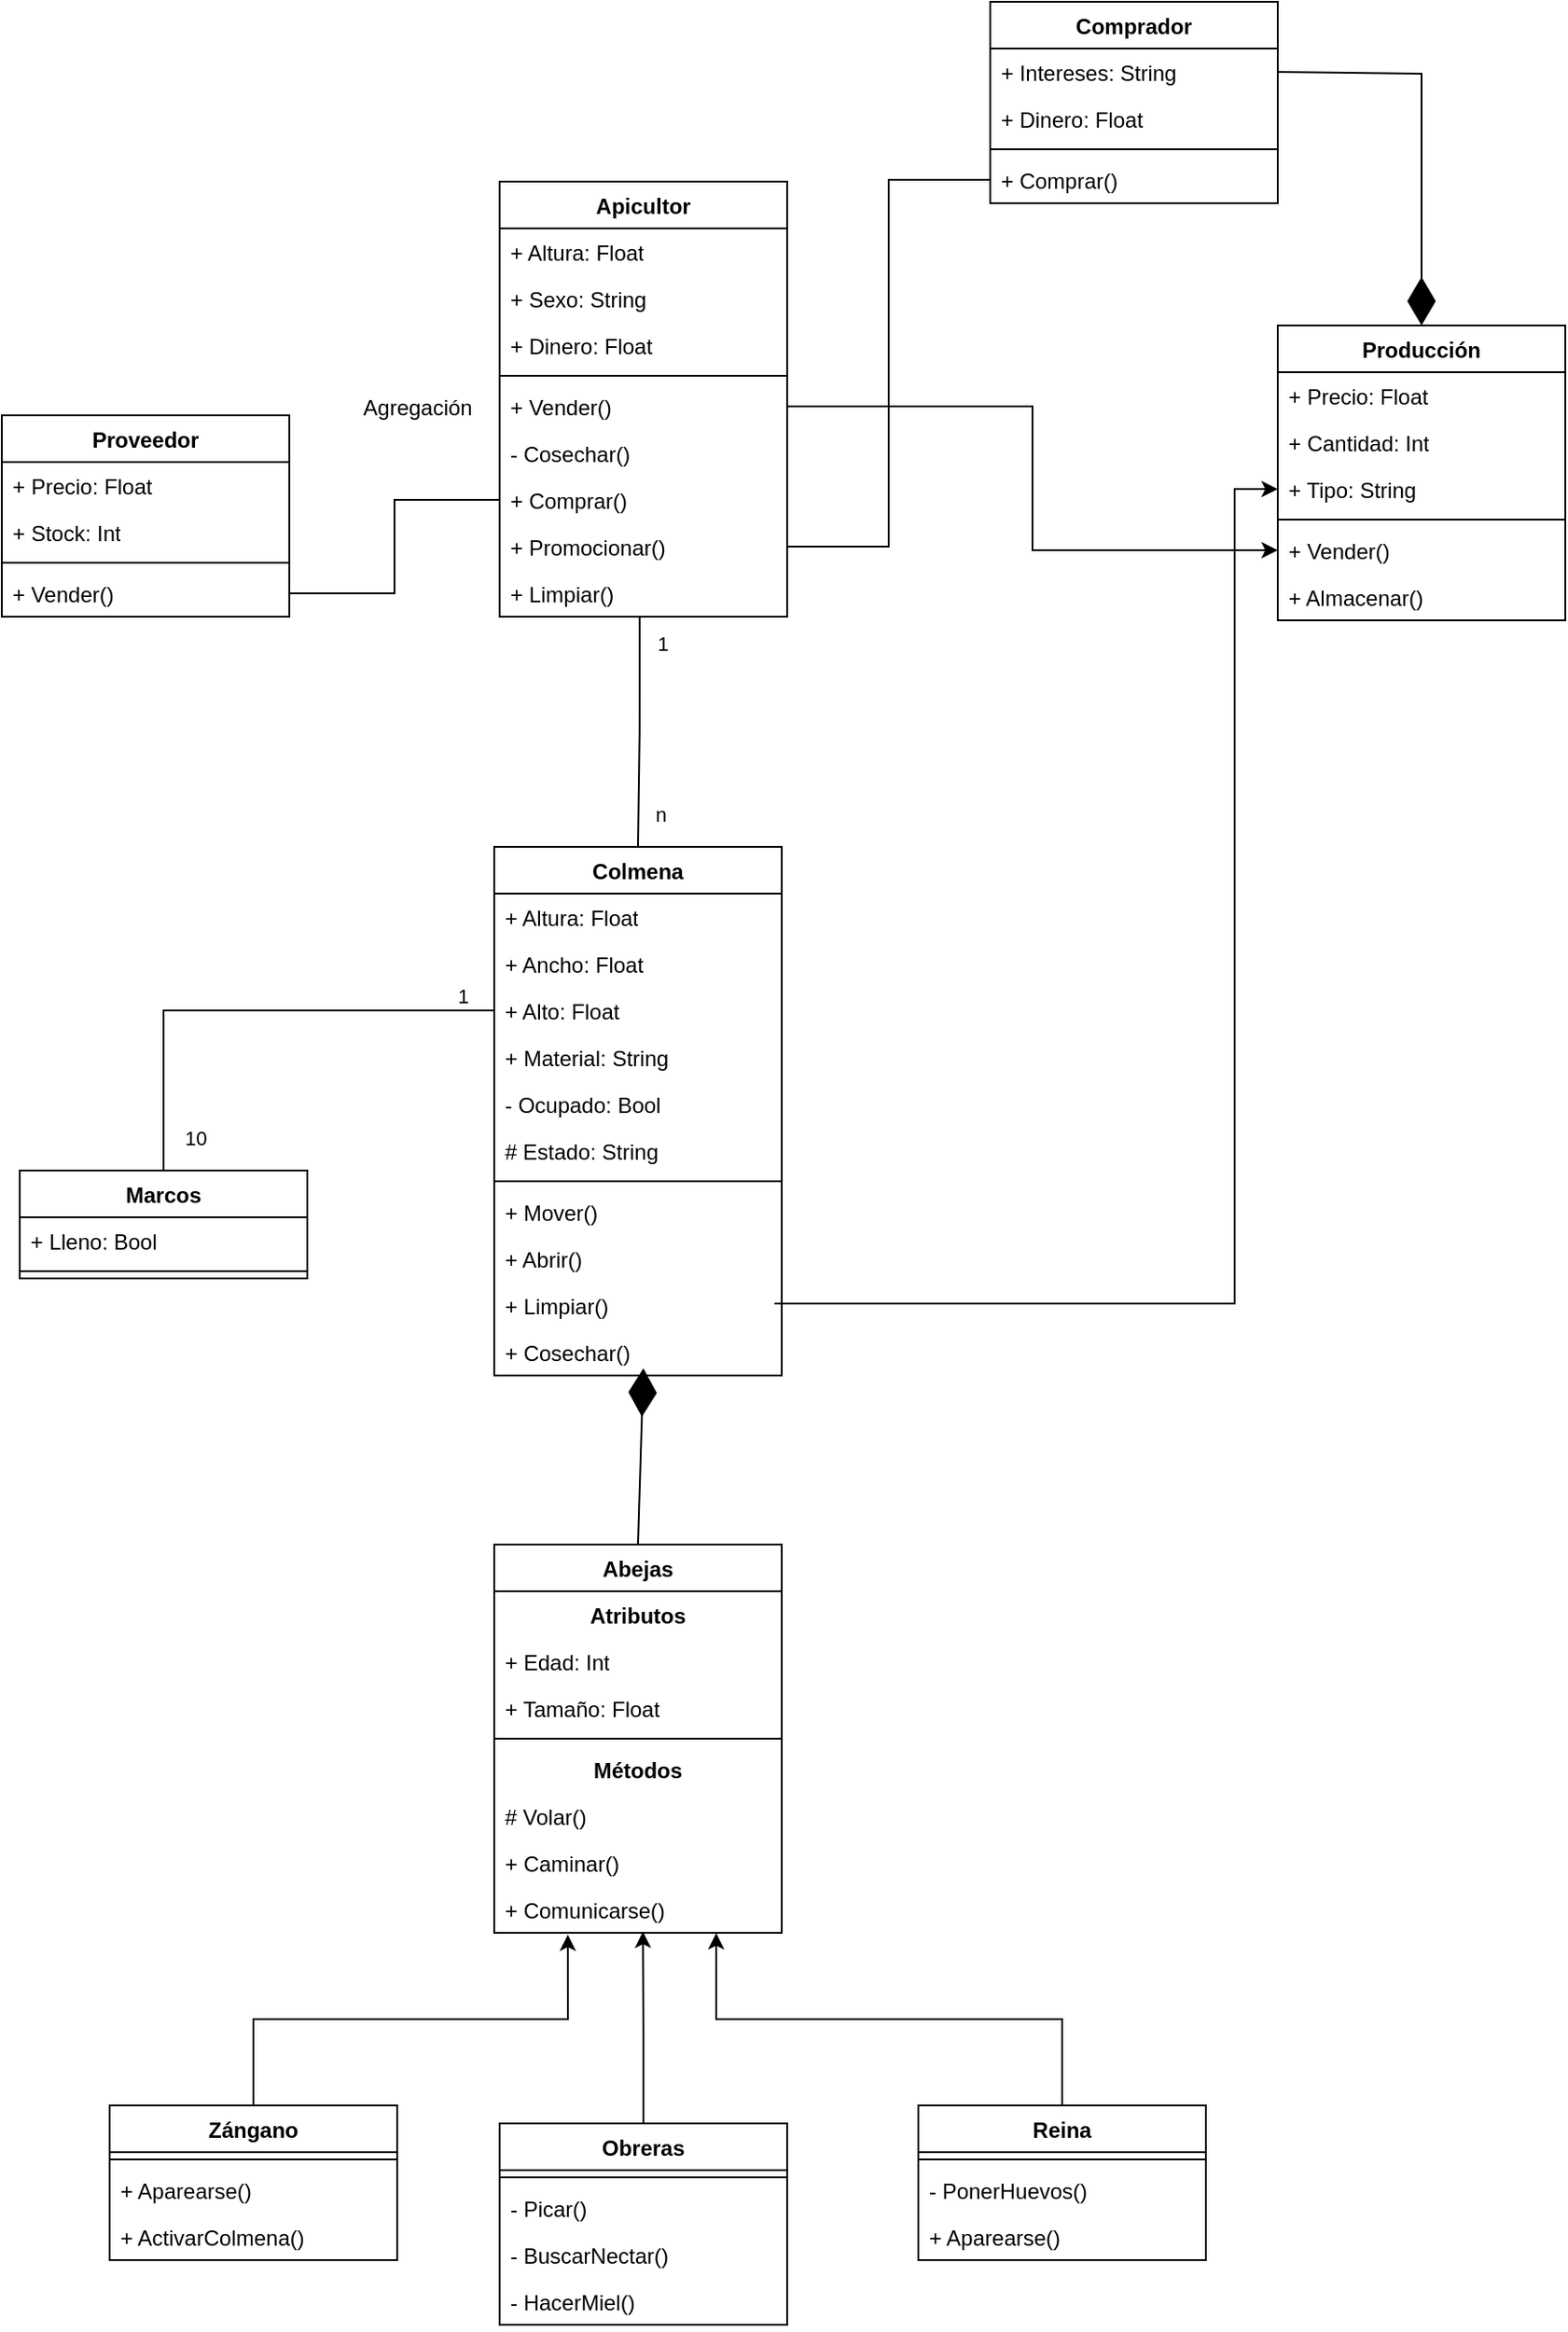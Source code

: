 <mxfile version="26.0.11">
  <diagram name="Página-1" id="S0U7Ry_G8O-12jXjhW5h">
    <mxGraphModel dx="6427" dy="2095" grid="1" gridSize="10" guides="1" tooltips="1" connect="1" arrows="1" fold="1" page="1" pageScale="1" pageWidth="827" pageHeight="1169" math="0" shadow="0">
      <root>
        <mxCell id="0" />
        <mxCell id="1" parent="0" />
        <mxCell id="_4deeQ4oQwO2FGO05VHI-1" value="&lt;div&gt;Abejas&lt;/div&gt;&lt;div&gt;&lt;br/&gt;&lt;/div&gt;" style="swimlane;fontStyle=1;align=center;verticalAlign=top;childLayout=stackLayout;horizontal=1;startSize=26;horizontalStack=0;resizeParent=1;resizeParentMax=0;resizeLast=0;collapsible=1;marginBottom=0;whiteSpace=wrap;html=1;" parent="1" vertex="1">
          <mxGeometry x="-139" y="1368" width="160" height="216" as="geometry" />
        </mxCell>
        <mxCell id="_4deeQ4oQwO2FGO05VHI-13" value="Atributos" style="text;strokeColor=none;fillColor=none;align=center;verticalAlign=top;spacingLeft=4;spacingRight=4;overflow=hidden;rotatable=0;points=[[0,0.5],[1,0.5]];portConstraint=eastwest;whiteSpace=wrap;html=1;fontStyle=1" parent="_4deeQ4oQwO2FGO05VHI-1" vertex="1">
          <mxGeometry y="26" width="160" height="26" as="geometry" />
        </mxCell>
        <mxCell id="_4deeQ4oQwO2FGO05VHI-20" value="+ Edad: Int" style="text;strokeColor=none;fillColor=none;align=left;verticalAlign=top;spacingLeft=4;spacingRight=4;overflow=hidden;rotatable=0;points=[[0,0.5],[1,0.5]];portConstraint=eastwest;whiteSpace=wrap;html=1;" parent="_4deeQ4oQwO2FGO05VHI-1" vertex="1">
          <mxGeometry y="52" width="160" height="26" as="geometry" />
        </mxCell>
        <mxCell id="_4deeQ4oQwO2FGO05VHI-9" value="+ Tamaño: Float" style="text;strokeColor=none;fillColor=none;align=left;verticalAlign=top;spacingLeft=4;spacingRight=4;overflow=hidden;rotatable=0;points=[[0,0.5],[1,0.5]];portConstraint=eastwest;whiteSpace=wrap;html=1;" parent="_4deeQ4oQwO2FGO05VHI-1" vertex="1">
          <mxGeometry y="78" width="160" height="26" as="geometry" />
        </mxCell>
        <mxCell id="_4deeQ4oQwO2FGO05VHI-3" value="" style="line;strokeWidth=1;fillColor=none;align=left;verticalAlign=middle;spacingTop=-1;spacingLeft=3;spacingRight=3;rotatable=0;labelPosition=right;points=[];portConstraint=eastwest;strokeColor=inherit;" parent="_4deeQ4oQwO2FGO05VHI-1" vertex="1">
          <mxGeometry y="104" width="160" height="8" as="geometry" />
        </mxCell>
        <mxCell id="_4deeQ4oQwO2FGO05VHI-14" value="Métodos" style="text;strokeColor=none;fillColor=none;align=center;verticalAlign=top;spacingLeft=4;spacingRight=4;overflow=hidden;rotatable=0;points=[[0,0.5],[1,0.5]];portConstraint=eastwest;whiteSpace=wrap;html=1;fontStyle=1" parent="_4deeQ4oQwO2FGO05VHI-1" vertex="1">
          <mxGeometry y="112" width="160" height="26" as="geometry" />
        </mxCell>
        <mxCell id="_4deeQ4oQwO2FGO05VHI-7" value="# Volar()" style="text;strokeColor=none;fillColor=none;align=left;verticalAlign=top;spacingLeft=4;spacingRight=4;overflow=hidden;rotatable=0;points=[[0,0.5],[1,0.5]];portConstraint=eastwest;whiteSpace=wrap;html=1;" parent="_4deeQ4oQwO2FGO05VHI-1" vertex="1">
          <mxGeometry y="138" width="160" height="26" as="geometry" />
        </mxCell>
        <mxCell id="_4deeQ4oQwO2FGO05VHI-4" value="+ Caminar()" style="text;strokeColor=none;fillColor=none;align=left;verticalAlign=top;spacingLeft=4;spacingRight=4;overflow=hidden;rotatable=0;points=[[0,0.5],[1,0.5]];portConstraint=eastwest;whiteSpace=wrap;html=1;" parent="_4deeQ4oQwO2FGO05VHI-1" vertex="1">
          <mxGeometry y="164" width="160" height="26" as="geometry" />
        </mxCell>
        <mxCell id="_4deeQ4oQwO2FGO05VHI-11" value="+ Comunicarse()" style="text;strokeColor=none;fillColor=none;align=left;verticalAlign=top;spacingLeft=4;spacingRight=4;overflow=hidden;rotatable=0;points=[[0,0.5],[1,0.5]];portConstraint=eastwest;whiteSpace=wrap;html=1;" parent="_4deeQ4oQwO2FGO05VHI-1" vertex="1">
          <mxGeometry y="190" width="160" height="26" as="geometry" />
        </mxCell>
        <mxCell id="_4deeQ4oQwO2FGO05VHI-25" value="Obreras" style="swimlane;fontStyle=1;align=center;verticalAlign=top;childLayout=stackLayout;horizontal=1;startSize=26;horizontalStack=0;resizeParent=1;resizeParentMax=0;resizeLast=0;collapsible=1;marginBottom=0;whiteSpace=wrap;html=1;" parent="1" vertex="1">
          <mxGeometry x="-136" y="1690" width="160" height="112" as="geometry" />
        </mxCell>
        <mxCell id="_4deeQ4oQwO2FGO05VHI-27" value="" style="line;strokeWidth=1;fillColor=none;align=left;verticalAlign=middle;spacingTop=-1;spacingLeft=3;spacingRight=3;rotatable=0;labelPosition=right;points=[];portConstraint=eastwest;strokeColor=inherit;" parent="_4deeQ4oQwO2FGO05VHI-25" vertex="1">
          <mxGeometry y="26" width="160" height="8" as="geometry" />
        </mxCell>
        <mxCell id="_4deeQ4oQwO2FGO05VHI-29" value="&lt;div&gt;- Picar()&lt;/div&gt;" style="text;strokeColor=none;fillColor=none;align=left;verticalAlign=top;spacingLeft=4;spacingRight=4;overflow=hidden;rotatable=0;points=[[0,0.5],[1,0.5]];portConstraint=eastwest;whiteSpace=wrap;html=1;" parent="_4deeQ4oQwO2FGO05VHI-25" vertex="1">
          <mxGeometry y="34" width="160" height="26" as="geometry" />
        </mxCell>
        <mxCell id="_4deeQ4oQwO2FGO05VHI-30" value="- BuscarNectar()&lt;span style=&quot;white-space: pre;&quot;&gt;&#x9;&lt;/span&gt;" style="text;strokeColor=none;fillColor=none;align=left;verticalAlign=top;spacingLeft=4;spacingRight=4;overflow=hidden;rotatable=0;points=[[0,0.5],[1,0.5]];portConstraint=eastwest;whiteSpace=wrap;html=1;" parent="_4deeQ4oQwO2FGO05VHI-25" vertex="1">
          <mxGeometry y="60" width="160" height="26" as="geometry" />
        </mxCell>
        <mxCell id="_4deeQ4oQwO2FGO05VHI-31" value="- HacerMiel()" style="text;strokeColor=none;fillColor=none;align=left;verticalAlign=top;spacingLeft=4;spacingRight=4;overflow=hidden;rotatable=0;points=[[0,0.5],[1,0.5]];portConstraint=eastwest;whiteSpace=wrap;html=1;" parent="_4deeQ4oQwO2FGO05VHI-25" vertex="1">
          <mxGeometry y="86" width="160" height="26" as="geometry" />
        </mxCell>
        <mxCell id="_4deeQ4oQwO2FGO05VHI-33" value="Zángano" style="swimlane;fontStyle=1;align=center;verticalAlign=top;childLayout=stackLayout;horizontal=1;startSize=26;horizontalStack=0;resizeParent=1;resizeParentMax=0;resizeLast=0;collapsible=1;marginBottom=0;whiteSpace=wrap;html=1;" parent="1" vertex="1">
          <mxGeometry x="-353" y="1680" width="160" height="86" as="geometry" />
        </mxCell>
        <mxCell id="_4deeQ4oQwO2FGO05VHI-35" value="" style="line;strokeWidth=1;fillColor=none;align=left;verticalAlign=middle;spacingTop=-1;spacingLeft=3;spacingRight=3;rotatable=0;labelPosition=right;points=[];portConstraint=eastwest;strokeColor=inherit;" parent="_4deeQ4oQwO2FGO05VHI-33" vertex="1">
          <mxGeometry y="26" width="160" height="8" as="geometry" />
        </mxCell>
        <mxCell id="_4deeQ4oQwO2FGO05VHI-36" value="+ Aparearse()" style="text;strokeColor=none;fillColor=none;align=left;verticalAlign=top;spacingLeft=4;spacingRight=4;overflow=hidden;rotatable=0;points=[[0,0.5],[1,0.5]];portConstraint=eastwest;whiteSpace=wrap;html=1;" parent="_4deeQ4oQwO2FGO05VHI-33" vertex="1">
          <mxGeometry y="34" width="160" height="26" as="geometry" />
        </mxCell>
        <mxCell id="_4deeQ4oQwO2FGO05VHI-123" value="+ ActivarColmena()" style="text;strokeColor=none;fillColor=none;align=left;verticalAlign=top;spacingLeft=4;spacingRight=4;overflow=hidden;rotatable=0;points=[[0,0.5],[1,0.5]];portConstraint=eastwest;whiteSpace=wrap;html=1;" parent="_4deeQ4oQwO2FGO05VHI-33" vertex="1">
          <mxGeometry y="60" width="160" height="26" as="geometry" />
        </mxCell>
        <mxCell id="_4deeQ4oQwO2FGO05VHI-38" value="Reina" style="swimlane;fontStyle=1;align=center;verticalAlign=top;childLayout=stackLayout;horizontal=1;startSize=26;horizontalStack=0;resizeParent=1;resizeParentMax=0;resizeLast=0;collapsible=1;marginBottom=0;whiteSpace=wrap;html=1;" parent="1" vertex="1">
          <mxGeometry x="97" y="1680" width="160" height="86" as="geometry" />
        </mxCell>
        <mxCell id="_4deeQ4oQwO2FGO05VHI-40" value="" style="line;strokeWidth=1;fillColor=none;align=left;verticalAlign=middle;spacingTop=-1;spacingLeft=3;spacingRight=3;rotatable=0;labelPosition=right;points=[];portConstraint=eastwest;strokeColor=inherit;" parent="_4deeQ4oQwO2FGO05VHI-38" vertex="1">
          <mxGeometry y="26" width="160" height="8" as="geometry" />
        </mxCell>
        <mxCell id="_4deeQ4oQwO2FGO05VHI-41" value="- PonerHuevos()" style="text;strokeColor=none;fillColor=none;align=left;verticalAlign=top;spacingLeft=4;spacingRight=4;overflow=hidden;rotatable=0;points=[[0,0.5],[1,0.5]];portConstraint=eastwest;whiteSpace=wrap;html=1;" parent="_4deeQ4oQwO2FGO05VHI-38" vertex="1">
          <mxGeometry y="34" width="160" height="26" as="geometry" />
        </mxCell>
        <mxCell id="_4deeQ4oQwO2FGO05VHI-151" value="+ Aparearse()" style="text;strokeColor=none;fillColor=none;align=left;verticalAlign=top;spacingLeft=4;spacingRight=4;overflow=hidden;rotatable=0;points=[[0,0.5],[1,0.5]];portConstraint=eastwest;whiteSpace=wrap;html=1;" parent="_4deeQ4oQwO2FGO05VHI-38" vertex="1">
          <mxGeometry y="60" width="160" height="26" as="geometry" />
        </mxCell>
        <mxCell id="_4deeQ4oQwO2FGO05VHI-42" style="edgeStyle=orthogonalEdgeStyle;rounded=0;orthogonalLoop=1;jettySize=auto;html=1;entryX=0.256;entryY=1.038;entryDx=0;entryDy=0;entryPerimeter=0;" parent="1" source="_4deeQ4oQwO2FGO05VHI-33" target="_4deeQ4oQwO2FGO05VHI-11" edge="1">
          <mxGeometry relative="1" as="geometry" />
        </mxCell>
        <mxCell id="_4deeQ4oQwO2FGO05VHI-43" style="edgeStyle=orthogonalEdgeStyle;rounded=0;orthogonalLoop=1;jettySize=auto;html=1;entryX=0.517;entryY=0.974;entryDx=0;entryDy=0;entryPerimeter=0;" parent="1" source="_4deeQ4oQwO2FGO05VHI-25" target="_4deeQ4oQwO2FGO05VHI-11" edge="1">
          <mxGeometry relative="1" as="geometry" />
        </mxCell>
        <mxCell id="_4deeQ4oQwO2FGO05VHI-44" style="edgeStyle=orthogonalEdgeStyle;rounded=0;orthogonalLoop=1;jettySize=auto;html=1;entryX=0.772;entryY=1.006;entryDx=0;entryDy=0;entryPerimeter=0;" parent="1" source="_4deeQ4oQwO2FGO05VHI-38" target="_4deeQ4oQwO2FGO05VHI-11" edge="1">
          <mxGeometry relative="1" as="geometry" />
        </mxCell>
        <mxCell id="_4deeQ4oQwO2FGO05VHI-45" value="Colmena" style="swimlane;fontStyle=1;align=center;verticalAlign=top;childLayout=stackLayout;horizontal=1;startSize=26;horizontalStack=0;resizeParent=1;resizeParentMax=0;resizeLast=0;collapsible=1;marginBottom=0;whiteSpace=wrap;html=1;" parent="1" vertex="1">
          <mxGeometry x="-139" y="980" width="160" height="294" as="geometry" />
        </mxCell>
        <mxCell id="_4deeQ4oQwO2FGO05VHI-46" value="+ Altura: Float" style="text;strokeColor=none;fillColor=none;align=left;verticalAlign=top;spacingLeft=4;spacingRight=4;overflow=hidden;rotatable=0;points=[[0,0.5],[1,0.5]];portConstraint=eastwest;whiteSpace=wrap;html=1;" parent="_4deeQ4oQwO2FGO05VHI-45" vertex="1">
          <mxGeometry y="26" width="160" height="26" as="geometry" />
        </mxCell>
        <mxCell id="_4deeQ4oQwO2FGO05VHI-49" value="+ Ancho: Float" style="text;strokeColor=none;fillColor=none;align=left;verticalAlign=top;spacingLeft=4;spacingRight=4;overflow=hidden;rotatable=0;points=[[0,0.5],[1,0.5]];portConstraint=eastwest;whiteSpace=wrap;html=1;" parent="_4deeQ4oQwO2FGO05VHI-45" vertex="1">
          <mxGeometry y="52" width="160" height="26" as="geometry" />
        </mxCell>
        <mxCell id="_4deeQ4oQwO2FGO05VHI-50" value="+ Alto: Float" style="text;strokeColor=none;fillColor=none;align=left;verticalAlign=top;spacingLeft=4;spacingRight=4;overflow=hidden;rotatable=0;points=[[0,0.5],[1,0.5]];portConstraint=eastwest;whiteSpace=wrap;html=1;" parent="_4deeQ4oQwO2FGO05VHI-45" vertex="1">
          <mxGeometry y="78" width="160" height="26" as="geometry" />
        </mxCell>
        <mxCell id="_4deeQ4oQwO2FGO05VHI-51" value="+ Material: String" style="text;strokeColor=none;fillColor=none;align=left;verticalAlign=top;spacingLeft=4;spacingRight=4;overflow=hidden;rotatable=0;points=[[0,0.5],[1,0.5]];portConstraint=eastwest;whiteSpace=wrap;html=1;" parent="_4deeQ4oQwO2FGO05VHI-45" vertex="1">
          <mxGeometry y="104" width="160" height="26" as="geometry" />
        </mxCell>
        <mxCell id="_4deeQ4oQwO2FGO05VHI-139" value="- Ocupado: Bool" style="text;strokeColor=none;fillColor=none;align=left;verticalAlign=top;spacingLeft=4;spacingRight=4;overflow=hidden;rotatable=0;points=[[0,0.5],[1,0.5]];portConstraint=eastwest;whiteSpace=wrap;html=1;" parent="_4deeQ4oQwO2FGO05VHI-45" vertex="1">
          <mxGeometry y="130" width="160" height="26" as="geometry" />
        </mxCell>
        <mxCell id="_4deeQ4oQwO2FGO05VHI-54" value="# Estado: String" style="text;strokeColor=none;fillColor=none;align=left;verticalAlign=top;spacingLeft=4;spacingRight=4;overflow=hidden;rotatable=0;points=[[0,0.5],[1,0.5]];portConstraint=eastwest;whiteSpace=wrap;html=1;" parent="_4deeQ4oQwO2FGO05VHI-45" vertex="1">
          <mxGeometry y="156" width="160" height="26" as="geometry" />
        </mxCell>
        <mxCell id="_4deeQ4oQwO2FGO05VHI-47" value="" style="line;strokeWidth=1;fillColor=none;align=left;verticalAlign=middle;spacingTop=-1;spacingLeft=3;spacingRight=3;rotatable=0;labelPosition=right;points=[];portConstraint=eastwest;strokeColor=inherit;" parent="_4deeQ4oQwO2FGO05VHI-45" vertex="1">
          <mxGeometry y="182" width="160" height="8" as="geometry" />
        </mxCell>
        <mxCell id="_4deeQ4oQwO2FGO05VHI-48" value="+ Mover()" style="text;strokeColor=none;fillColor=none;align=left;verticalAlign=top;spacingLeft=4;spacingRight=4;overflow=hidden;rotatable=0;points=[[0,0.5],[1,0.5]];portConstraint=eastwest;whiteSpace=wrap;html=1;" parent="_4deeQ4oQwO2FGO05VHI-45" vertex="1">
          <mxGeometry y="190" width="160" height="26" as="geometry" />
        </mxCell>
        <mxCell id="_4deeQ4oQwO2FGO05VHI-52" value="+ Abrir()" style="text;strokeColor=none;fillColor=none;align=left;verticalAlign=top;spacingLeft=4;spacingRight=4;overflow=hidden;rotatable=0;points=[[0,0.5],[1,0.5]];portConstraint=eastwest;whiteSpace=wrap;html=1;" parent="_4deeQ4oQwO2FGO05VHI-45" vertex="1">
          <mxGeometry y="216" width="160" height="26" as="geometry" />
        </mxCell>
        <mxCell id="_4deeQ4oQwO2FGO05VHI-53" value="+ Limpiar()" style="text;strokeColor=none;fillColor=none;align=left;verticalAlign=top;spacingLeft=4;spacingRight=4;overflow=hidden;rotatable=0;points=[[0,0.5],[1,0.5]];portConstraint=eastwest;whiteSpace=wrap;html=1;" parent="_4deeQ4oQwO2FGO05VHI-45" vertex="1">
          <mxGeometry y="242" width="160" height="26" as="geometry" />
        </mxCell>
        <mxCell id="_4deeQ4oQwO2FGO05VHI-55" value="+ Cosechar()" style="text;strokeColor=none;fillColor=none;align=left;verticalAlign=top;spacingLeft=4;spacingRight=4;overflow=hidden;rotatable=0;points=[[0,0.5],[1,0.5]];portConstraint=eastwest;whiteSpace=wrap;html=1;" parent="_4deeQ4oQwO2FGO05VHI-45" vertex="1">
          <mxGeometry y="268" width="160" height="26" as="geometry" />
        </mxCell>
        <mxCell id="_4deeQ4oQwO2FGO05VHI-59" value="Apicultor" style="swimlane;fontStyle=1;align=center;verticalAlign=top;childLayout=stackLayout;horizontal=1;startSize=26;horizontalStack=0;resizeParent=1;resizeParentMax=0;resizeLast=0;collapsible=1;marginBottom=0;whiteSpace=wrap;html=1;" parent="1" vertex="1">
          <mxGeometry x="-136" y="610" width="160" height="242" as="geometry" />
        </mxCell>
        <mxCell id="_4deeQ4oQwO2FGO05VHI-60" value="+ Altura: Float" style="text;strokeColor=none;fillColor=none;align=left;verticalAlign=top;spacingLeft=4;spacingRight=4;overflow=hidden;rotatable=0;points=[[0,0.5],[1,0.5]];portConstraint=eastwest;whiteSpace=wrap;html=1;" parent="_4deeQ4oQwO2FGO05VHI-59" vertex="1">
          <mxGeometry y="26" width="160" height="26" as="geometry" />
        </mxCell>
        <mxCell id="_4deeQ4oQwO2FGO05VHI-74" value="+ Sexo: String" style="text;strokeColor=none;fillColor=none;align=left;verticalAlign=top;spacingLeft=4;spacingRight=4;overflow=hidden;rotatable=0;points=[[0,0.5],[1,0.5]];portConstraint=eastwest;whiteSpace=wrap;html=1;" parent="_4deeQ4oQwO2FGO05VHI-59" vertex="1">
          <mxGeometry y="52" width="160" height="26" as="geometry" />
        </mxCell>
        <mxCell id="_4deeQ4oQwO2FGO05VHI-73" value="+ Dinero: Float" style="text;strokeColor=none;fillColor=none;align=left;verticalAlign=top;spacingLeft=4;spacingRight=4;overflow=hidden;rotatable=0;points=[[0,0.5],[1,0.5]];portConstraint=eastwest;whiteSpace=wrap;html=1;" parent="_4deeQ4oQwO2FGO05VHI-59" vertex="1">
          <mxGeometry y="78" width="160" height="26" as="geometry" />
        </mxCell>
        <mxCell id="_4deeQ4oQwO2FGO05VHI-61" value="" style="line;strokeWidth=1;fillColor=none;align=left;verticalAlign=middle;spacingTop=-1;spacingLeft=3;spacingRight=3;rotatable=0;labelPosition=right;points=[];portConstraint=eastwest;strokeColor=inherit;" parent="_4deeQ4oQwO2FGO05VHI-59" vertex="1">
          <mxGeometry y="104" width="160" height="8" as="geometry" />
        </mxCell>
        <mxCell id="_4deeQ4oQwO2FGO05VHI-62" value="&lt;div&gt;+ Vender()&lt;/div&gt;" style="text;strokeColor=none;fillColor=none;align=left;verticalAlign=top;spacingLeft=4;spacingRight=4;overflow=hidden;rotatable=0;points=[[0,0.5],[1,0.5]];portConstraint=eastwest;whiteSpace=wrap;html=1;" parent="_4deeQ4oQwO2FGO05VHI-59" vertex="1">
          <mxGeometry y="112" width="160" height="26" as="geometry" />
        </mxCell>
        <mxCell id="_4deeQ4oQwO2FGO05VHI-70" value="&lt;div&gt;- Cosechar()&lt;/div&gt;&lt;div&gt;&lt;br&gt;&lt;/div&gt;" style="text;strokeColor=none;fillColor=none;align=left;verticalAlign=top;spacingLeft=4;spacingRight=4;overflow=hidden;rotatable=0;points=[[0,0.5],[1,0.5]];portConstraint=eastwest;whiteSpace=wrap;html=1;" parent="_4deeQ4oQwO2FGO05VHI-59" vertex="1">
          <mxGeometry y="138" width="160" height="26" as="geometry" />
        </mxCell>
        <mxCell id="_4deeQ4oQwO2FGO05VHI-71" value="+ Comprar()" style="text;strokeColor=none;fillColor=none;align=left;verticalAlign=top;spacingLeft=4;spacingRight=4;overflow=hidden;rotatable=0;points=[[0,0.5],[1,0.5]];portConstraint=eastwest;whiteSpace=wrap;html=1;" parent="_4deeQ4oQwO2FGO05VHI-59" vertex="1">
          <mxGeometry y="164" width="160" height="26" as="geometry" />
        </mxCell>
        <mxCell id="_4deeQ4oQwO2FGO05VHI-142" value="+ Promocionar()" style="text;strokeColor=none;fillColor=none;align=left;verticalAlign=top;spacingLeft=4;spacingRight=4;overflow=hidden;rotatable=0;points=[[0,0.5],[1,0.5]];portConstraint=eastwest;whiteSpace=wrap;html=1;" parent="_4deeQ4oQwO2FGO05VHI-59" vertex="1">
          <mxGeometry y="190" width="160" height="26" as="geometry" />
        </mxCell>
        <mxCell id="_4deeQ4oQwO2FGO05VHI-72" value="+ Limpiar()" style="text;strokeColor=none;fillColor=none;align=left;verticalAlign=top;spacingLeft=4;spacingRight=4;overflow=hidden;rotatable=0;points=[[0,0.5],[1,0.5]];portConstraint=eastwest;whiteSpace=wrap;html=1;" parent="_4deeQ4oQwO2FGO05VHI-59" vertex="1">
          <mxGeometry y="216" width="160" height="26" as="geometry" />
        </mxCell>
        <mxCell id="_4deeQ4oQwO2FGO05VHI-66" value="Proveedor" style="swimlane;fontStyle=1;align=center;verticalAlign=top;childLayout=stackLayout;horizontal=1;startSize=26;horizontalStack=0;resizeParent=1;resizeParentMax=0;resizeLast=0;collapsible=1;marginBottom=0;whiteSpace=wrap;html=1;" parent="1" vertex="1">
          <mxGeometry x="-413" y="740" width="160" height="112" as="geometry" />
        </mxCell>
        <mxCell id="_4deeQ4oQwO2FGO05VHI-138" value="&lt;div&gt;+ Precio: Float&lt;/div&gt;&lt;div&gt;&lt;br&gt;&lt;/div&gt;" style="text;strokeColor=none;fillColor=none;align=left;verticalAlign=top;spacingLeft=4;spacingRight=4;overflow=hidden;rotatable=0;points=[[0,0.5],[1,0.5]];portConstraint=eastwest;whiteSpace=wrap;html=1;" parent="_4deeQ4oQwO2FGO05VHI-66" vertex="1">
          <mxGeometry y="26" width="160" height="26" as="geometry" />
        </mxCell>
        <mxCell id="_4deeQ4oQwO2FGO05VHI-67" value="+ Stock: Int" style="text;strokeColor=none;fillColor=none;align=left;verticalAlign=top;spacingLeft=4;spacingRight=4;overflow=hidden;rotatable=0;points=[[0,0.5],[1,0.5]];portConstraint=eastwest;whiteSpace=wrap;html=1;" parent="_4deeQ4oQwO2FGO05VHI-66" vertex="1">
          <mxGeometry y="52" width="160" height="26" as="geometry" />
        </mxCell>
        <mxCell id="_4deeQ4oQwO2FGO05VHI-68" value="" style="line;strokeWidth=1;fillColor=none;align=left;verticalAlign=middle;spacingTop=-1;spacingLeft=3;spacingRight=3;rotatable=0;labelPosition=right;points=[];portConstraint=eastwest;strokeColor=inherit;" parent="_4deeQ4oQwO2FGO05VHI-66" vertex="1">
          <mxGeometry y="78" width="160" height="8" as="geometry" />
        </mxCell>
        <mxCell id="_4deeQ4oQwO2FGO05VHI-69" value="&lt;div&gt;+ Vender()&lt;/div&gt;" style="text;strokeColor=none;fillColor=none;align=left;verticalAlign=top;spacingLeft=4;spacingRight=4;overflow=hidden;rotatable=0;points=[[0,0.5],[1,0.5]];portConstraint=eastwest;whiteSpace=wrap;html=1;" parent="_4deeQ4oQwO2FGO05VHI-66" vertex="1">
          <mxGeometry y="86" width="160" height="26" as="geometry" />
        </mxCell>
        <mxCell id="_4deeQ4oQwO2FGO05VHI-75" value="Marcos" style="swimlane;fontStyle=1;align=center;verticalAlign=top;childLayout=stackLayout;horizontal=1;startSize=26;horizontalStack=0;resizeParent=1;resizeParentMax=0;resizeLast=0;collapsible=1;marginBottom=0;whiteSpace=wrap;html=1;" parent="1" vertex="1">
          <mxGeometry x="-403" y="1160" width="160" height="60" as="geometry" />
        </mxCell>
        <mxCell id="_4deeQ4oQwO2FGO05VHI-76" value="+ Lleno: Bool" style="text;strokeColor=none;fillColor=none;align=left;verticalAlign=top;spacingLeft=4;spacingRight=4;overflow=hidden;rotatable=0;points=[[0,0.5],[1,0.5]];portConstraint=eastwest;whiteSpace=wrap;html=1;" parent="_4deeQ4oQwO2FGO05VHI-75" vertex="1">
          <mxGeometry y="26" width="160" height="26" as="geometry" />
        </mxCell>
        <mxCell id="_4deeQ4oQwO2FGO05VHI-77" value="" style="line;strokeWidth=1;fillColor=none;align=left;verticalAlign=middle;spacingTop=-1;spacingLeft=3;spacingRight=3;rotatable=0;labelPosition=right;points=[];portConstraint=eastwest;strokeColor=inherit;" parent="_4deeQ4oQwO2FGO05VHI-75" vertex="1">
          <mxGeometry y="52" width="160" height="8" as="geometry" />
        </mxCell>
        <mxCell id="_4deeQ4oQwO2FGO05VHI-82" value="" style="endArrow=none;html=1;edgeStyle=orthogonalEdgeStyle;rounded=0;exitX=0.5;exitY=0;exitDx=0;exitDy=0;entryX=0;entryY=0.5;entryDx=0;entryDy=0;" parent="1" source="_4deeQ4oQwO2FGO05VHI-75" target="_4deeQ4oQwO2FGO05VHI-50" edge="1">
          <mxGeometry relative="1" as="geometry">
            <mxPoint x="-303" y="1070" as="sourcePoint" />
            <mxPoint x="-143" y="1070" as="targetPoint" />
          </mxGeometry>
        </mxCell>
        <mxCell id="_4deeQ4oQwO2FGO05VHI-83" value="10" style="edgeLabel;resizable=0;html=1;align=left;verticalAlign=bottom;" parent="_4deeQ4oQwO2FGO05VHI-82" connectable="0" vertex="1">
          <mxGeometry x="-1" relative="1" as="geometry">
            <mxPoint x="10" y="-10" as="offset" />
          </mxGeometry>
        </mxCell>
        <mxCell id="_4deeQ4oQwO2FGO05VHI-84" value="1" style="edgeLabel;resizable=0;html=1;align=right;verticalAlign=bottom;" parent="_4deeQ4oQwO2FGO05VHI-82" connectable="0" vertex="1">
          <mxGeometry x="1" relative="1" as="geometry">
            <mxPoint x="-14" as="offset" />
          </mxGeometry>
        </mxCell>
        <mxCell id="_4deeQ4oQwO2FGO05VHI-94" value="Comprador" style="swimlane;fontStyle=1;align=center;verticalAlign=top;childLayout=stackLayout;horizontal=1;startSize=26;horizontalStack=0;resizeParent=1;resizeParentMax=0;resizeLast=0;collapsible=1;marginBottom=0;whiteSpace=wrap;html=1;" parent="1" vertex="1">
          <mxGeometry x="137" y="510" width="160" height="112" as="geometry" />
        </mxCell>
        <mxCell id="_4deeQ4oQwO2FGO05VHI-95" value="+ Intereses: String" style="text;strokeColor=none;fillColor=none;align=left;verticalAlign=top;spacingLeft=4;spacingRight=4;overflow=hidden;rotatable=0;points=[[0,0.5],[1,0.5]];portConstraint=eastwest;whiteSpace=wrap;html=1;" parent="_4deeQ4oQwO2FGO05VHI-94" vertex="1">
          <mxGeometry y="26" width="160" height="26" as="geometry" />
        </mxCell>
        <mxCell id="_4deeQ4oQwO2FGO05VHI-141" value="+ Dinero: Float" style="text;strokeColor=none;fillColor=none;align=left;verticalAlign=top;spacingLeft=4;spacingRight=4;overflow=hidden;rotatable=0;points=[[0,0.5],[1,0.5]];portConstraint=eastwest;whiteSpace=wrap;html=1;" parent="_4deeQ4oQwO2FGO05VHI-94" vertex="1">
          <mxGeometry y="52" width="160" height="26" as="geometry" />
        </mxCell>
        <mxCell id="_4deeQ4oQwO2FGO05VHI-96" value="" style="line;strokeWidth=1;fillColor=none;align=left;verticalAlign=middle;spacingTop=-1;spacingLeft=3;spacingRight=3;rotatable=0;labelPosition=right;points=[];portConstraint=eastwest;strokeColor=inherit;" parent="_4deeQ4oQwO2FGO05VHI-94" vertex="1">
          <mxGeometry y="78" width="160" height="8" as="geometry" />
        </mxCell>
        <mxCell id="_4deeQ4oQwO2FGO05VHI-97" value="+ Comprar()" style="text;strokeColor=none;fillColor=none;align=left;verticalAlign=top;spacingLeft=4;spacingRight=4;overflow=hidden;rotatable=0;points=[[0,0.5],[1,0.5]];portConstraint=eastwest;whiteSpace=wrap;html=1;" parent="_4deeQ4oQwO2FGO05VHI-94" vertex="1">
          <mxGeometry y="86" width="160" height="26" as="geometry" />
        </mxCell>
        <mxCell id="_4deeQ4oQwO2FGO05VHI-105" value="Producción" style="swimlane;fontStyle=1;align=center;verticalAlign=top;childLayout=stackLayout;horizontal=1;startSize=26;horizontalStack=0;resizeParent=1;resizeParentMax=0;resizeLast=0;collapsible=1;marginBottom=0;whiteSpace=wrap;html=1;" parent="1" vertex="1">
          <mxGeometry x="297" y="690" width="160" height="164" as="geometry" />
        </mxCell>
        <mxCell id="_4deeQ4oQwO2FGO05VHI-106" value="+ Precio: Float" style="text;strokeColor=none;fillColor=none;align=left;verticalAlign=top;spacingLeft=4;spacingRight=4;overflow=hidden;rotatable=0;points=[[0,0.5],[1,0.5]];portConstraint=eastwest;whiteSpace=wrap;html=1;" parent="_4deeQ4oQwO2FGO05VHI-105" vertex="1">
          <mxGeometry y="26" width="160" height="26" as="geometry" />
        </mxCell>
        <mxCell id="_4deeQ4oQwO2FGO05VHI-117" value="+ Cantidad: Int" style="text;strokeColor=none;fillColor=none;align=left;verticalAlign=top;spacingLeft=4;spacingRight=4;overflow=hidden;rotatable=0;points=[[0,0.5],[1,0.5]];portConstraint=eastwest;whiteSpace=wrap;html=1;" parent="_4deeQ4oQwO2FGO05VHI-105" vertex="1">
          <mxGeometry y="52" width="160" height="26" as="geometry" />
        </mxCell>
        <mxCell id="_4deeQ4oQwO2FGO05VHI-109" value="+ Tipo: String" style="text;strokeColor=none;fillColor=none;align=left;verticalAlign=top;spacingLeft=4;spacingRight=4;overflow=hidden;rotatable=0;points=[[0,0.5],[1,0.5]];portConstraint=eastwest;whiteSpace=wrap;html=1;" parent="_4deeQ4oQwO2FGO05VHI-105" vertex="1">
          <mxGeometry y="78" width="160" height="26" as="geometry" />
        </mxCell>
        <mxCell id="_4deeQ4oQwO2FGO05VHI-107" value="" style="line;strokeWidth=1;fillColor=none;align=left;verticalAlign=middle;spacingTop=-1;spacingLeft=3;spacingRight=3;rotatable=0;labelPosition=right;points=[];portConstraint=eastwest;strokeColor=inherit;" parent="_4deeQ4oQwO2FGO05VHI-105" vertex="1">
          <mxGeometry y="104" width="160" height="8" as="geometry" />
        </mxCell>
        <mxCell id="_4deeQ4oQwO2FGO05VHI-108" value="&lt;div&gt;+ Vender()&lt;/div&gt;" style="text;strokeColor=none;fillColor=none;align=left;verticalAlign=top;spacingLeft=4;spacingRight=4;overflow=hidden;rotatable=0;points=[[0,0.5],[1,0.5]];portConstraint=eastwest;whiteSpace=wrap;html=1;" parent="_4deeQ4oQwO2FGO05VHI-105" vertex="1">
          <mxGeometry y="112" width="160" height="26" as="geometry" />
        </mxCell>
        <mxCell id="_4deeQ4oQwO2FGO05VHI-118" value="+ Almacenar()" style="text;strokeColor=none;fillColor=none;align=left;verticalAlign=top;spacingLeft=4;spacingRight=4;overflow=hidden;rotatable=0;points=[[0,0.5],[1,0.5]];portConstraint=eastwest;whiteSpace=wrap;html=1;" parent="_4deeQ4oQwO2FGO05VHI-105" vertex="1">
          <mxGeometry y="138" width="160" height="26" as="geometry" />
        </mxCell>
        <mxCell id="_4deeQ4oQwO2FGO05VHI-120" style="edgeStyle=orthogonalEdgeStyle;rounded=0;orthogonalLoop=1;jettySize=auto;html=1;entryX=0;entryY=0.5;entryDx=0;entryDy=0;exitX=1;exitY=0.5;exitDx=0;exitDy=0;" parent="1" target="_4deeQ4oQwO2FGO05VHI-109" edge="1">
          <mxGeometry relative="1" as="geometry">
            <mxPoint x="17" y="1234" as="sourcePoint" />
            <mxPoint x="273" y="700" as="targetPoint" />
            <Array as="points">
              <mxPoint x="273" y="1234" />
              <mxPoint x="273" y="781" />
            </Array>
          </mxGeometry>
        </mxCell>
        <mxCell id="_4deeQ4oQwO2FGO05VHI-124" style="edgeStyle=orthogonalEdgeStyle;rounded=0;orthogonalLoop=1;jettySize=auto;html=1;entryX=0;entryY=0.5;entryDx=0;entryDy=0;exitX=1;exitY=0.5;exitDx=0;exitDy=0;" parent="1" source="_4deeQ4oQwO2FGO05VHI-62" target="_4deeQ4oQwO2FGO05VHI-108" edge="1">
          <mxGeometry relative="1" as="geometry">
            <mxPoint x="147" y="680" as="targetPoint" />
          </mxGeometry>
        </mxCell>
        <mxCell id="_4deeQ4oQwO2FGO05VHI-131" value="" style="endArrow=none;html=1;edgeStyle=orthogonalEdgeStyle;rounded=0;exitX=0.487;exitY=0.999;exitDx=0;exitDy=0;exitPerimeter=0;entryX=0.5;entryY=0;entryDx=0;entryDy=0;" parent="1" source="_4deeQ4oQwO2FGO05VHI-72" target="_4deeQ4oQwO2FGO05VHI-45" edge="1">
          <mxGeometry relative="1" as="geometry">
            <mxPoint x="-143" y="930" as="sourcePoint" />
            <mxPoint x="17" y="930" as="targetPoint" />
          </mxGeometry>
        </mxCell>
        <mxCell id="_4deeQ4oQwO2FGO05VHI-132" value="1" style="edgeLabel;resizable=0;html=1;align=left;verticalAlign=bottom;" parent="_4deeQ4oQwO2FGO05VHI-131" connectable="0" vertex="1">
          <mxGeometry x="-1" relative="1" as="geometry">
            <mxPoint x="8" y="24" as="offset" />
          </mxGeometry>
        </mxCell>
        <mxCell id="_4deeQ4oQwO2FGO05VHI-133" value="n" style="edgeLabel;resizable=0;html=1;align=right;verticalAlign=bottom;" parent="_4deeQ4oQwO2FGO05VHI-131" connectable="0" vertex="1">
          <mxGeometry x="1" relative="1" as="geometry">
            <mxPoint x="16" y="-10" as="offset" />
          </mxGeometry>
        </mxCell>
        <mxCell id="_4deeQ4oQwO2FGO05VHI-135" style="edgeStyle=orthogonalEdgeStyle;rounded=0;orthogonalLoop=1;jettySize=auto;html=1;exitX=0;exitY=0.5;exitDx=0;exitDy=0;entryX=1;entryY=0.5;entryDx=0;entryDy=0;curved=0;endArrow=none;endFill=0;" parent="1" source="_4deeQ4oQwO2FGO05VHI-71" target="_4deeQ4oQwO2FGO05VHI-69" edge="1">
          <mxGeometry relative="1" as="geometry" />
        </mxCell>
        <mxCell id="_4deeQ4oQwO2FGO05VHI-140" value="" style="endArrow=diamondThin;endFill=1;endSize=24;html=1;rounded=0;exitX=1;exitY=0.5;exitDx=0;exitDy=0;entryX=0.5;entryY=0;entryDx=0;entryDy=0;" parent="1" source="_4deeQ4oQwO2FGO05VHI-95" target="_4deeQ4oQwO2FGO05VHI-105" edge="1">
          <mxGeometry width="160" relative="1" as="geometry">
            <mxPoint x="347" y="610" as="sourcePoint" />
            <mxPoint x="507" y="610" as="targetPoint" />
            <Array as="points">
              <mxPoint x="377" y="550" />
            </Array>
          </mxGeometry>
        </mxCell>
        <mxCell id="_4deeQ4oQwO2FGO05VHI-144" style="edgeStyle=orthogonalEdgeStyle;rounded=0;orthogonalLoop=1;jettySize=auto;html=1;entryX=0;entryY=0.5;entryDx=0;entryDy=0;endArrow=none;endFill=0;" parent="1" source="_4deeQ4oQwO2FGO05VHI-142" target="_4deeQ4oQwO2FGO05VHI-97" edge="1">
          <mxGeometry relative="1" as="geometry">
            <mxPoint x="77" y="560" as="targetPoint" />
          </mxGeometry>
        </mxCell>
        <mxCell id="_4deeQ4oQwO2FGO05VHI-152" value="" style="endArrow=diamondThin;endFill=1;endSize=24;html=1;rounded=0;exitX=0.5;exitY=0;exitDx=0;exitDy=0;" parent="1" source="_4deeQ4oQwO2FGO05VHI-1" edge="1">
          <mxGeometry width="160" relative="1" as="geometry">
            <mxPoint x="-62" y="1358" as="sourcePoint" />
            <mxPoint x="-56" y="1270" as="targetPoint" />
          </mxGeometry>
        </mxCell>
        <mxCell id="_4deeQ4oQwO2FGO05VHI-153" value="&lt;div&gt;Agregación&lt;/div&gt;&lt;div&gt;&lt;br&gt;&lt;/div&gt;" style="text;html=1;align=center;verticalAlign=middle;resizable=0;points=[];autosize=1;strokeColor=none;fillColor=none;" parent="1" vertex="1">
          <mxGeometry x="-222" y="723" width="80" height="40" as="geometry" />
        </mxCell>
      </root>
    </mxGraphModel>
  </diagram>
</mxfile>
